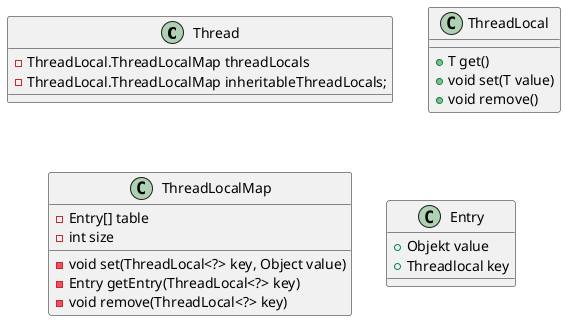 @startuml
class Thread {
    - ThreadLocal.ThreadLocalMap threadLocals
    - ThreadLocal.ThreadLocalMap inheritableThreadLocals;
}

class ThreadLocal {
    ' - T initialValue()'
    + T get()
    + void set(T value)
    + void remove()
}

class ThreadLocalMap {
    - Entry[] table
    - int size
    - void set(ThreadLocal<?> key, Object value)
    - Entry getEntry(ThreadLocal<?> key)
    - void remove(ThreadLocal<?> key)
}

class Entry {
    + Objekt value
    + Threadlocal key
}


@enduml